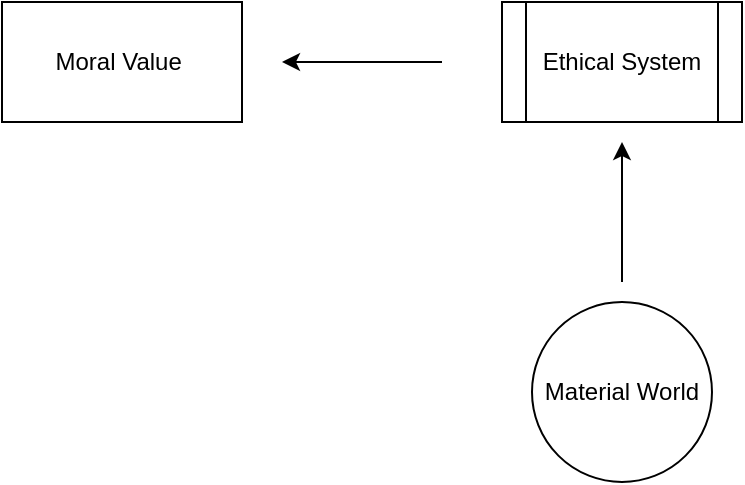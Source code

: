 <mxfile version="20.5.3" type="github"><diagram id="0NRe4tjA-ZCNJuPSjp2_" name="Page-1"><mxGraphModel dx="946" dy="646" grid="1" gridSize="10" guides="1" tooltips="1" connect="1" arrows="1" fold="1" page="1" pageScale="1" pageWidth="850" pageHeight="1100" math="0" shadow="0"><root><mxCell id="0"/><mxCell id="1" parent="0"/><mxCell id="0-9RQJnWFYFpvyduJe9J-1" value="Moral Value&amp;nbsp;" style="rounded=0;whiteSpace=wrap;html=1;" vertex="1" parent="1"><mxGeometry x="140" y="70" width="120" height="60" as="geometry"/></mxCell><mxCell id="0-9RQJnWFYFpvyduJe9J-2" value="" style="endArrow=classic;html=1;rounded=0;" edge="1" parent="1"><mxGeometry width="50" height="50" relative="1" as="geometry"><mxPoint x="360" y="100" as="sourcePoint"/><mxPoint x="280" y="100" as="targetPoint"/><Array as="points"><mxPoint x="340" y="100"/><mxPoint x="320" y="100"/></Array></mxGeometry></mxCell><mxCell id="0-9RQJnWFYFpvyduJe9J-4" value="Ethical System" style="shape=process;whiteSpace=wrap;html=1;backgroundOutline=1;" vertex="1" parent="1"><mxGeometry x="390" y="70" width="120" height="60" as="geometry"/></mxCell><mxCell id="0-9RQJnWFYFpvyduJe9J-5" value="Material World" style="ellipse;whiteSpace=wrap;html=1;aspect=fixed;" vertex="1" parent="1"><mxGeometry x="405" y="220" width="90" height="90" as="geometry"/></mxCell><mxCell id="0-9RQJnWFYFpvyduJe9J-6" value="" style="endArrow=classic;html=1;rounded=0;" edge="1" parent="1"><mxGeometry width="50" height="50" relative="1" as="geometry"><mxPoint x="450" y="210" as="sourcePoint"/><mxPoint x="450" y="140" as="targetPoint"/></mxGeometry></mxCell></root></mxGraphModel></diagram></mxfile>